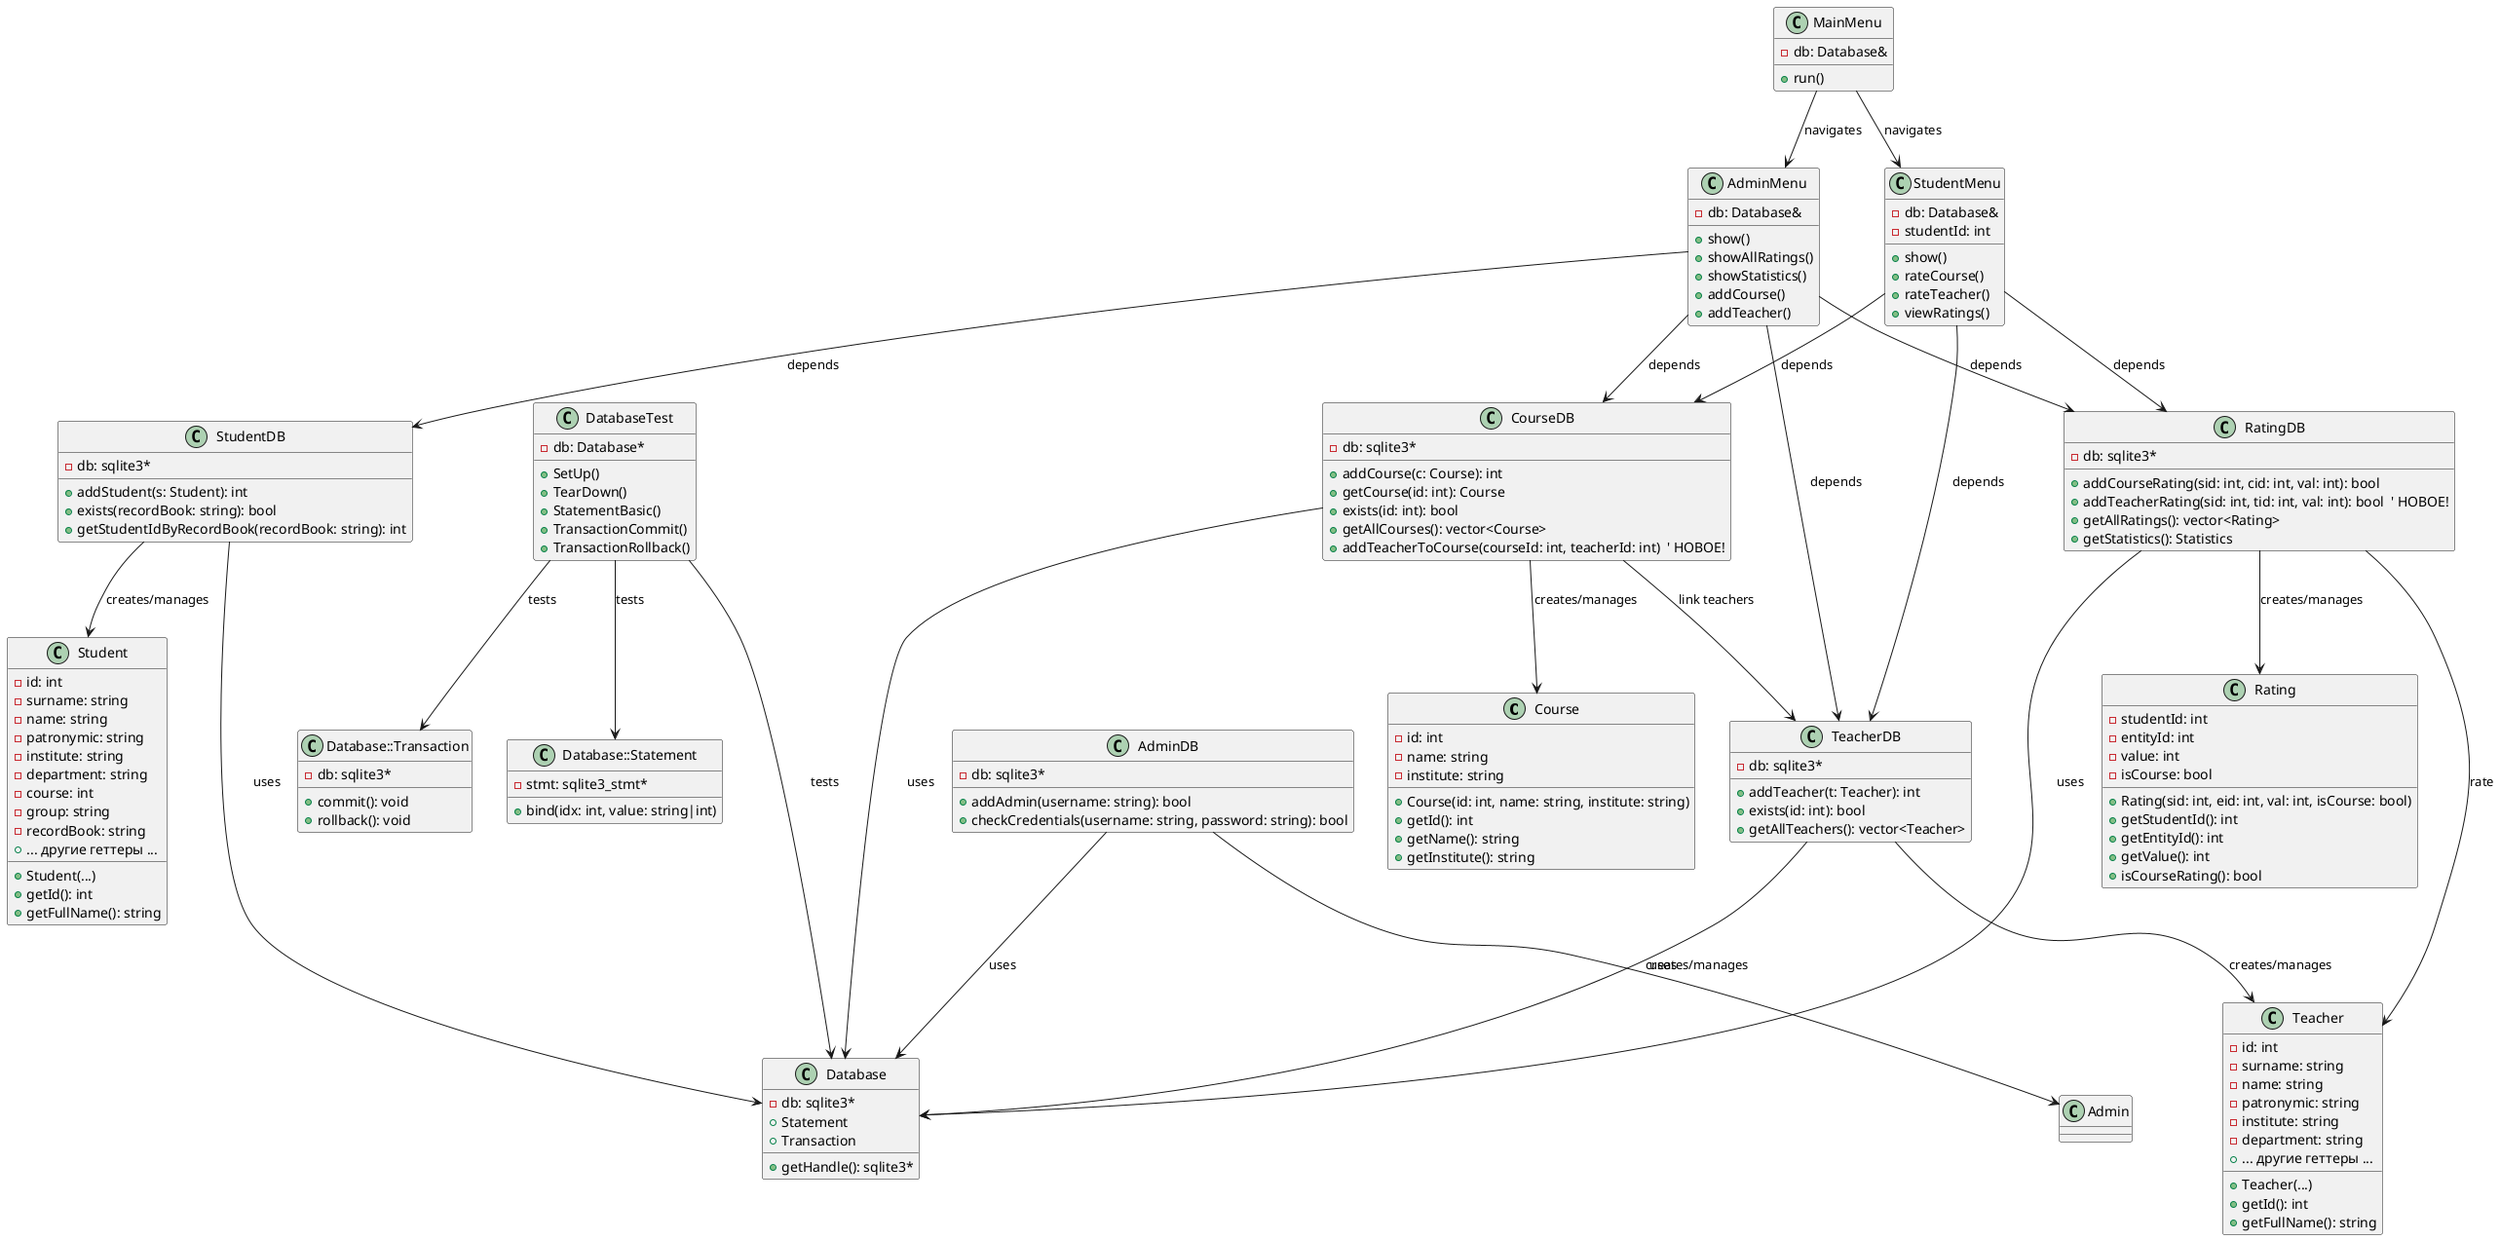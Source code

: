 @startuml

'#########################################
' Классы сущностей (Entities)
'#########################################

class Course {
  - id: int
  - name: string
  - institute: string
  + Course(id: int, name: string, institute: string)
  + getId(): int
  + getName(): string
  + getInstitute(): string
}

class Rating {
  - studentId: int
  - entityId: int
  - value: int
  - isCourse: bool
  + Rating(sid: int, eid: int, val: int, isCourse: bool)
  + getStudentId(): int
  + getEntityId(): int
  + getValue(): int
  + isCourseRating(): bool
}

class Student {
  - id: int
  - surname: string
  - name: string
  - patronymic: string
  - institute: string
  - department: string
  - course: int
  - group: string
  - recordBook: string
  + Student(...)
  + getId(): int
  + getFullName(): string
  + ... другие геттеры ...
}

class Teacher {
  - id: int
  - surname: string
  - name: string
  - patronymic: string
  - institute: string
  - department: string
  + Teacher(...)
  + getId(): int
  + getFullName(): string
  + ... другие геттеры ...
}

'#########################################
' Классы работы с БД (Database)
'#########################################

class Database {
  - db: sqlite3*
  + Statement
  + Transaction
  + getHandle(): sqlite3*
}

class Database::Statement {
  - stmt: sqlite3_stmt*
  + bind(idx: int, value: string|int)
}

class Database::Transaction {
  - db: sqlite3*
  + commit(): void
  + rollback(): void
}

class CourseDB {
  - db: sqlite3*
  + addCourse(c: Course): int
  + getCourse(id: int): Course
  + exists(id: int): bool
  + getAllCourses(): vector<Course>
  + addTeacherToCourse(courseId: int, teacherId: int)  ' НОВОЕ!
}

class RatingDB {
  - db: sqlite3*
  + addCourseRating(sid: int, cid: int, val: int): bool
  + addTeacherRating(sid: int, tid: int, val: int): bool  ' НОВОЕ!
  + getAllRatings(): vector<Rating>
  + getStatistics(): Statistics
}

class StudentDB {
  - db: sqlite3*
  + addStudent(s: Student): int
  + exists(recordBook: string): bool
  + getStudentIdByRecordBook(recordBook: string): int
}

class TeacherDB {  
  - db: sqlite3*
  + addTeacher(t: Teacher): int
  + exists(id: int): bool
  + getAllTeachers(): vector<Teacher>
}

class AdminDB {
  - db: sqlite3*
  + addAdmin(username: string): bool
  + checkCredentials(username: string, password: string): bool
}

'#########################################
' UI-Меню
'#########################################

class AdminMenu {
  - db: Database&
  + show()
  + showAllRatings()
  + showStatistics()
  + addCourse() 
  + addTeacher() 
}

class StudentMenu {
  - db: Database&
  - studentId: int
  + show()
  + rateCourse()
  + rateTeacher()  
  + viewRatings()
}

class MainMenu {
  - db: Database&
  + run()
}

'#########################################
' Тестовые классы
'#########################################

class DatabaseTest {
  - db: Database*
  + SetUp()
  + TearDown()
  + StatementBasic()
  + TransactionCommit()
  + TransactionRollback()
}

'#########################################
' Связи между классами 
'#########################################

Database::Statement -[hidden]-> Database
Database::Transaction -[hidden]-> Database

DatabaseTest --> Database : tests
DatabaseTest --> Database::Statement : tests
DatabaseTest --> Database::Transaction : tests

CourseDB --> Database : uses
RatingDB --> Database : uses
StudentDB --> Database : uses
AdminDB --> Database : uses
TeacherDB --> Database : uses  

CourseDB --> Course : creates/manages
RatingDB --> Rating : creates/manages
StudentDB --> Student : creates/manages
TeacherDB --> Teacher : creates/manages  
AdminDB --> Admin : creates/manages

AdminMenu --> CourseDB : depends
AdminMenu --> RatingDB : depends
AdminMenu --> StudentDB : depends
AdminMenu --> TeacherDB : depends  

StudentMenu --> RatingDB : depends
StudentMenu --> CourseDB : depends
StudentMenu --> TeacherDB : depends  

CourseDB --> TeacherDB : "link teachers"  
RatingDB --> Teacher : "rate" 

MainMenu --> AdminMenu : navigates
MainMenu --> StudentMenu : navigates

@enduml